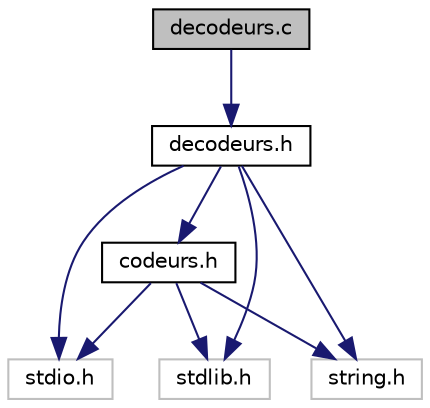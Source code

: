 digraph "decodeurs.c"
{
 // LATEX_PDF_SIZE
  edge [fontname="Helvetica",fontsize="10",labelfontname="Helvetica",labelfontsize="10"];
  node [fontname="Helvetica",fontsize="10",shape=record];
  Node1 [label="decodeurs.c",height=0.2,width=0.4,color="black", fillcolor="grey75", style="filled", fontcolor="black",tooltip="Fonctions relatives aux décodeurs HDBn et Arithmétique."];
  Node1 -> Node2 [color="midnightblue",fontsize="10",style="solid",fontname="Helvetica"];
  Node2 [label="decodeurs.h",height=0.2,width=0.4,color="black", fillcolor="white", style="filled",URL="$decodeurs_8h.html",tooltip="Tous les prototypes de fonctions relatives aux décodeurs HDBn et Arithmétique."];
  Node2 -> Node3 [color="midnightblue",fontsize="10",style="solid",fontname="Helvetica"];
  Node3 [label="stdio.h",height=0.2,width=0.4,color="grey75", fillcolor="white", style="filled",tooltip=" "];
  Node2 -> Node4 [color="midnightblue",fontsize="10",style="solid",fontname="Helvetica"];
  Node4 [label="stdlib.h",height=0.2,width=0.4,color="grey75", fillcolor="white", style="filled",tooltip=" "];
  Node2 -> Node5 [color="midnightblue",fontsize="10",style="solid",fontname="Helvetica"];
  Node5 [label="string.h",height=0.2,width=0.4,color="grey75", fillcolor="white", style="filled",tooltip=" "];
  Node2 -> Node6 [color="midnightblue",fontsize="10",style="solid",fontname="Helvetica"];
  Node6 [label="codeurs.h",height=0.2,width=0.4,color="black", fillcolor="white", style="filled",URL="$codeurs_8h.html",tooltip="Tous les prototypes de fonctions relatives aux codeurs HDBn et Arithmétique."];
  Node6 -> Node3 [color="midnightblue",fontsize="10",style="solid",fontname="Helvetica"];
  Node6 -> Node4 [color="midnightblue",fontsize="10",style="solid",fontname="Helvetica"];
  Node6 -> Node5 [color="midnightblue",fontsize="10",style="solid",fontname="Helvetica"];
}
